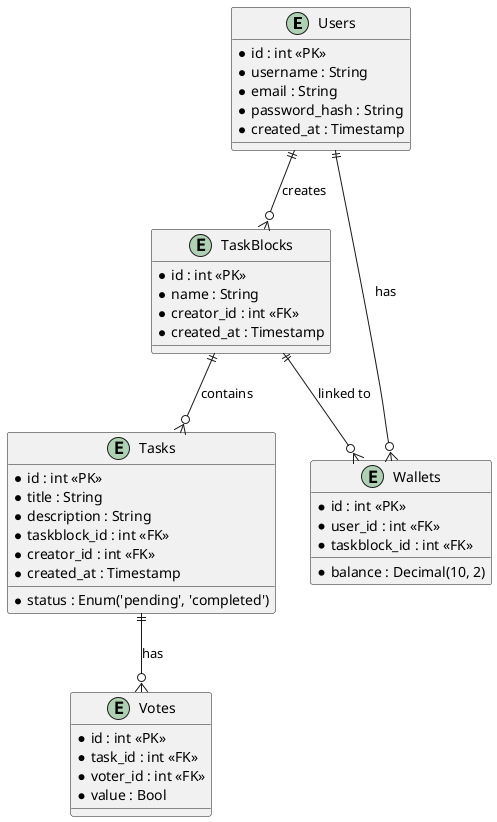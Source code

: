 @startuml
entity Users {
    * id : int <<PK>>
    * username : String
    * email : String
    * password_hash : String
    * created_at : Timestamp
}

entity TaskBlocks {
    * id : int <<PK>>
    * name : String
    * creator_id : int <<FK>>
    * created_at : Timestamp
}

entity Tasks {
    * id : int <<PK>>
    * title : String
    * description : String
    * status : Enum('pending', 'completed')
    * taskblock_id : int <<FK>>
    * creator_id : int <<FK>>
    * created_at : Timestamp
}

entity Wallets {
    * id : int <<PK>>
    * user_id : int <<FK>>
    * taskblock_id : int <<FK>>
    * balance : Decimal(10, 2)
}

entity Votes {
    * id : int <<PK>>
    * task_id : int <<FK>>
    * voter_id : int <<FK>>
    * value : Bool
}

Users ||--o{ TaskBlocks : "creates"
TaskBlocks ||--o{ Tasks : "contains"
Users ||--o{ Wallets : "has"
TaskBlocks ||--o{ Wallets : "linked to"
Tasks ||--o{ Votes : "has"
@enduml
